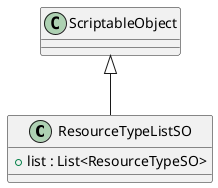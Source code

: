 @startuml
class ResourceTypeListSO {
    + list : List<ResourceTypeSO>
}
ScriptableObject <|-- ResourceTypeListSO
@enduml
